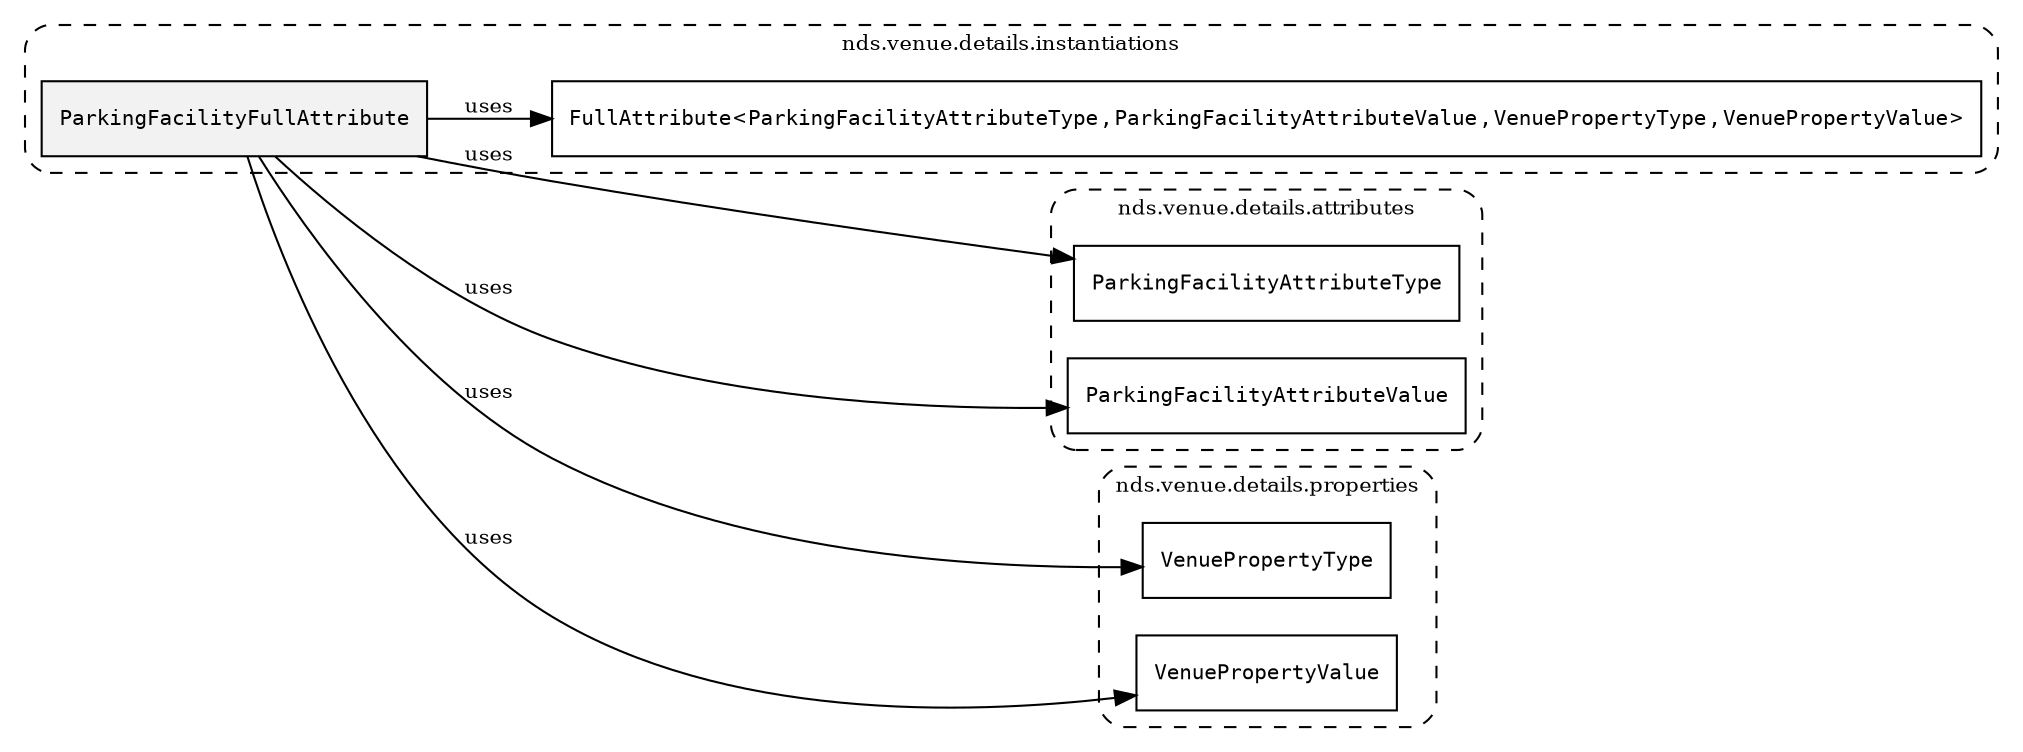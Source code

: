 /**
 * This dot file creates symbol collaboration diagram for ParkingFacilityFullAttribute.
 */
digraph ZSERIO
{
    node [shape=box, fontsize=10];
    rankdir="LR";
    fontsize=10;
    tooltip="ParkingFacilityFullAttribute collaboration diagram";

    subgraph "cluster_nds.venue.details.instantiations"
    {
        style="dashed, rounded";
        label="nds.venue.details.instantiations";
        tooltip="Package nds.venue.details.instantiations";
        href="../../../content/packages/nds.venue.details.instantiations.html#Package-nds-venue-details-instantiations";
        target="_parent";

        "ParkingFacilityFullAttribute" [style="filled", fillcolor="#0000000D", target="_parent", label=<<font face="monospace"><table align="center" border="0" cellspacing="0" cellpadding="0"><tr><td href="../../../content/packages/nds.venue.details.instantiations.html#InstantiateType-ParkingFacilityFullAttribute" title="InstantiateType defined in nds.venue.details.instantiations">ParkingFacilityFullAttribute</td></tr></table></font>>];
        "FullAttribute&lt;ParkingFacilityAttributeType,ParkingFacilityAttributeValue,VenuePropertyType,VenuePropertyValue&gt;" [target="_parent", label=<<font face="monospace"><table align="center" border="0" cellspacing="0" cellpadding="0"><tr><td href="../../../content/packages/nds.core.attributemap.html#Structure-FullAttribute" title="Structure defined in nds.core.attributemap">FullAttribute</td><td>&lt;</td><td><table align="center" border="0" cellspacing="0" cellpadding="0"><tr><td href="../../../content/packages/nds.venue.details.attributes.html#Enum-ParkingFacilityAttributeType" title="Enum defined in nds.venue.details.attributes">ParkingFacilityAttributeType</td></tr></table></td><td>,</td><td><table align="center" border="0" cellspacing="0" cellpadding="0"><tr><td href="../../../content/packages/nds.venue.details.attributes.html#Choice-ParkingFacilityAttributeValue" title="Choice defined in nds.venue.details.attributes">ParkingFacilityAttributeValue</td></tr></table></td><td>,</td><td><table align="center" border="0" cellspacing="0" cellpadding="0"><tr><td href="../../../content/packages/nds.venue.details.properties.html#Structure-VenuePropertyType" title="Structure defined in nds.venue.details.properties">VenuePropertyType</td></tr></table></td><td>,</td><td><table align="center" border="0" cellspacing="0" cellpadding="0"><tr><td href="../../../content/packages/nds.venue.details.properties.html#Structure-VenuePropertyValue" title="Structure defined in nds.venue.details.properties">VenuePropertyValue</td></tr></table></td><td>&gt;</td></tr></table></font>>];
    }

    subgraph "cluster_nds.venue.details.attributes"
    {
        style="dashed, rounded";
        label="nds.venue.details.attributes";
        tooltip="Package nds.venue.details.attributes";
        href="../../../content/packages/nds.venue.details.attributes.html#Package-nds-venue-details-attributes";
        target="_parent";

        "ParkingFacilityAttributeType" [target="_parent", label=<<font face="monospace"><table align="center" border="0" cellspacing="0" cellpadding="0"><tr><td href="../../../content/packages/nds.venue.details.attributes.html#Enum-ParkingFacilityAttributeType" title="Enum defined in nds.venue.details.attributes">ParkingFacilityAttributeType</td></tr></table></font>>];
        "ParkingFacilityAttributeValue" [target="_parent", label=<<font face="monospace"><table align="center" border="0" cellspacing="0" cellpadding="0"><tr><td href="../../../content/packages/nds.venue.details.attributes.html#Choice-ParkingFacilityAttributeValue" title="Choice defined in nds.venue.details.attributes">ParkingFacilityAttributeValue</td></tr></table></font>>];
    }

    subgraph "cluster_nds.venue.details.properties"
    {
        style="dashed, rounded";
        label="nds.venue.details.properties";
        tooltip="Package nds.venue.details.properties";
        href="../../../content/packages/nds.venue.details.properties.html#Package-nds-venue-details-properties";
        target="_parent";

        "VenuePropertyType" [target="_parent", label=<<font face="monospace"><table align="center" border="0" cellspacing="0" cellpadding="0"><tr><td href="../../../content/packages/nds.venue.details.properties.html#Structure-VenuePropertyType" title="Structure defined in nds.venue.details.properties">VenuePropertyType</td></tr></table></font>>];
        "VenuePropertyValue" [target="_parent", label=<<font face="monospace"><table align="center" border="0" cellspacing="0" cellpadding="0"><tr><td href="../../../content/packages/nds.venue.details.properties.html#Structure-VenuePropertyValue" title="Structure defined in nds.venue.details.properties">VenuePropertyValue</td></tr></table></font>>];
    }

    "ParkingFacilityFullAttribute" -> "FullAttribute&lt;ParkingFacilityAttributeType,ParkingFacilityAttributeValue,VenuePropertyType,VenuePropertyValue&gt;" [label="uses", fontsize=10];
    "ParkingFacilityFullAttribute" -> "ParkingFacilityAttributeType" [label="uses", fontsize=10];
    "ParkingFacilityFullAttribute" -> "ParkingFacilityAttributeValue" [label="uses", fontsize=10];
    "ParkingFacilityFullAttribute" -> "VenuePropertyType" [label="uses", fontsize=10];
    "ParkingFacilityFullAttribute" -> "VenuePropertyValue" [label="uses", fontsize=10];
}
